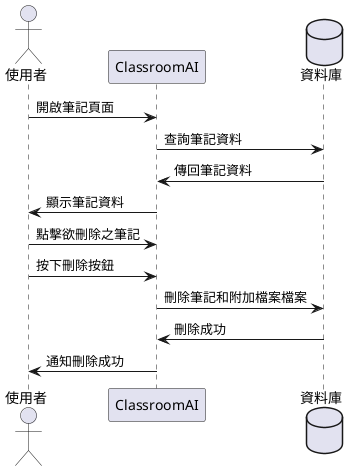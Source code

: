 @startuml
actor 使用者
participant ClassroomAI as System
database 資料庫 as DB


使用者 -> System: 開啟筆記頁面
System -> DB: 查詢筆記資料
DB -> System: 傳回筆記資料
System -> 使用者: 顯示筆記資料

使用者 -> System: 點擊欲刪除之筆記
使用者 -> System: 按下刪除按鈕

System -> DB: 刪除筆記和附加檔案檔案
DB -> System: 刪除成功
System -> 使用者: 通知刪除成功
@enduml

